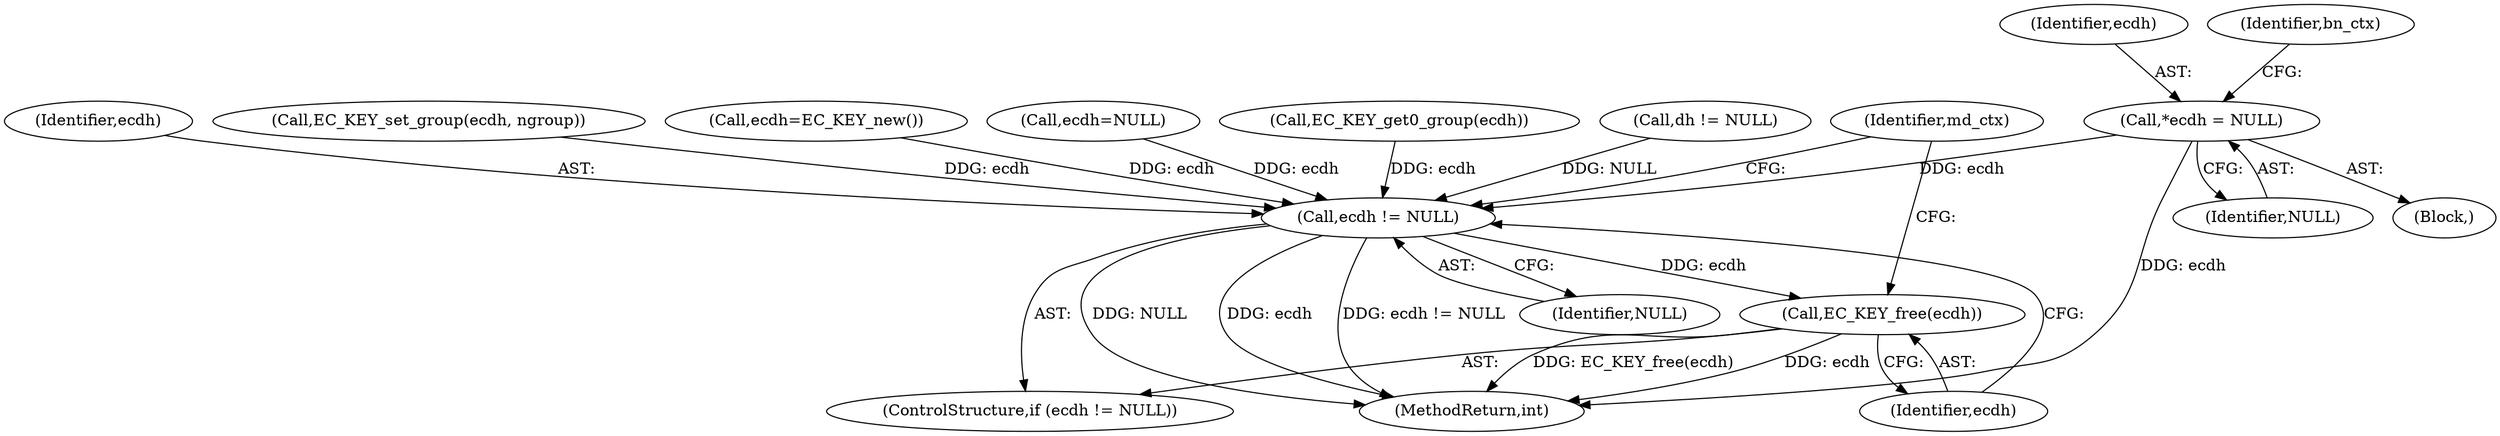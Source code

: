 digraph "0_openssl_b15f8769644b00ef7283521593360b7b2135cb63@pointer" {
"1000158" [label="(Call,*ecdh = NULL)"];
"1001753" [label="(Call,ecdh != NULL)"];
"1001756" [label="(Call,EC_KEY_free(ecdh))"];
"1001752" [label="(ControlStructure,if (ecdh != NULL))"];
"1001753" [label="(Call,ecdh != NULL)"];
"1001754" [label="(Identifier,ecdh)"];
"1001180" [label="(Call,ecdh=EC_KEY_new())"];
"1000159" [label="(Identifier,ecdh)"];
"1001391" [label="(Call,ecdh=NULL)"];
"1000127" [label="(Block,)"];
"1001258" [label="(Call,EC_KEY_get0_group(ecdh))"];
"1001755" [label="(Identifier,NULL)"];
"1001743" [label="(Call,dh != NULL)"];
"1000158" [label="(Call,*ecdh = NULL)"];
"1000163" [label="(Identifier,bn_ctx)"];
"1001764" [label="(MethodReturn,int)"];
"1001757" [label="(Identifier,ecdh)"];
"1001760" [label="(Identifier,md_ctx)"];
"1000160" [label="(Identifier,NULL)"];
"1001756" [label="(Call,EC_KEY_free(ecdh))"];
"1001245" [label="(Call,EC_KEY_set_group(ecdh, ngroup))"];
"1000158" -> "1000127"  [label="AST: "];
"1000158" -> "1000160"  [label="CFG: "];
"1000159" -> "1000158"  [label="AST: "];
"1000160" -> "1000158"  [label="AST: "];
"1000163" -> "1000158"  [label="CFG: "];
"1000158" -> "1001764"  [label="DDG: ecdh"];
"1000158" -> "1001753"  [label="DDG: ecdh"];
"1001753" -> "1001752"  [label="AST: "];
"1001753" -> "1001755"  [label="CFG: "];
"1001754" -> "1001753"  [label="AST: "];
"1001755" -> "1001753"  [label="AST: "];
"1001757" -> "1001753"  [label="CFG: "];
"1001760" -> "1001753"  [label="CFG: "];
"1001753" -> "1001764"  [label="DDG: NULL"];
"1001753" -> "1001764"  [label="DDG: ecdh"];
"1001753" -> "1001764"  [label="DDG: ecdh != NULL"];
"1001180" -> "1001753"  [label="DDG: ecdh"];
"1001245" -> "1001753"  [label="DDG: ecdh"];
"1001391" -> "1001753"  [label="DDG: ecdh"];
"1001258" -> "1001753"  [label="DDG: ecdh"];
"1001743" -> "1001753"  [label="DDG: NULL"];
"1001753" -> "1001756"  [label="DDG: ecdh"];
"1001756" -> "1001752"  [label="AST: "];
"1001756" -> "1001757"  [label="CFG: "];
"1001757" -> "1001756"  [label="AST: "];
"1001760" -> "1001756"  [label="CFG: "];
"1001756" -> "1001764"  [label="DDG: EC_KEY_free(ecdh)"];
"1001756" -> "1001764"  [label="DDG: ecdh"];
}
